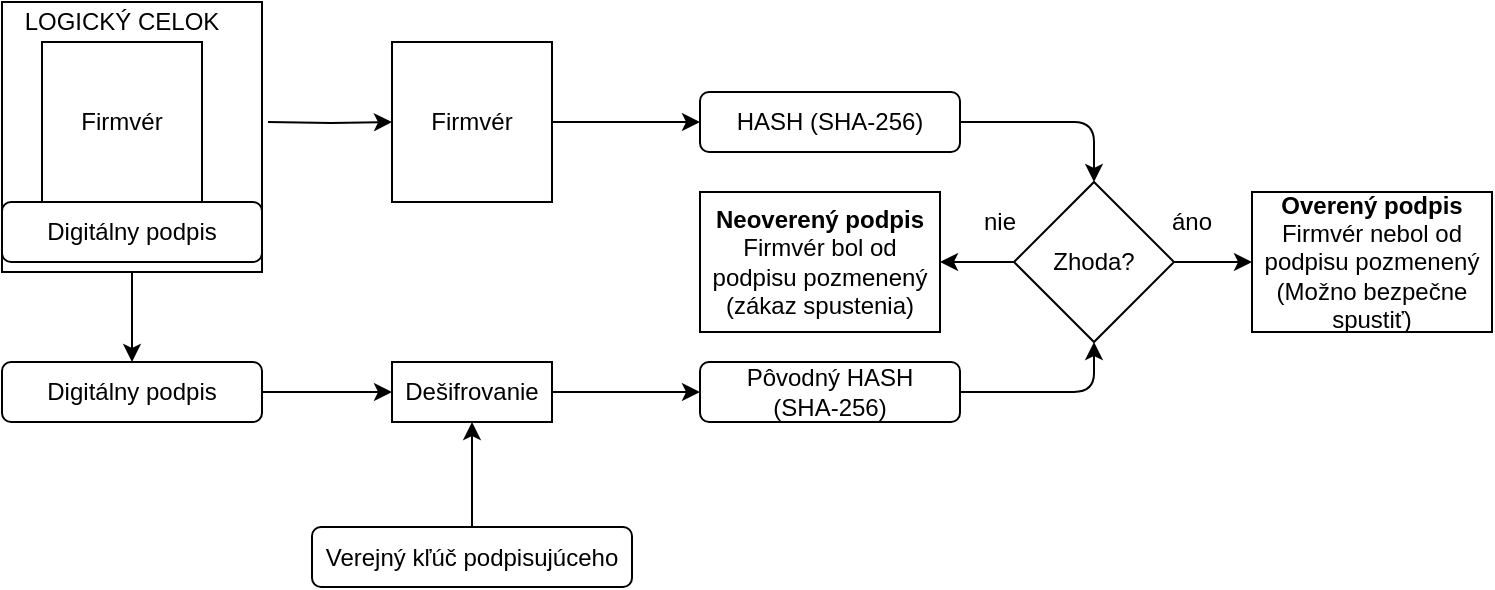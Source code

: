 <mxfile version="14.6.1" type="device"><diagram id="yccmygdlFiEqpJzx5ehj" name="Page-1"><mxGraphModel dx="1102" dy="525" grid="1" gridSize="10" guides="1" tooltips="1" connect="1" arrows="1" fold="1" page="1" pageScale="1" pageWidth="827" pageHeight="1169" math="0" shadow="0"><root><mxCell id="0"/><mxCell id="1" parent="0"/><mxCell id="d63teZUK0hsAOSsfsA5Y-1" value="Digitálny podpis" style="rounded=1;whiteSpace=wrap;html=1;" parent="1" vertex="1"><mxGeometry x="65" y="460" width="130" height="30" as="geometry"/></mxCell><mxCell id="d63teZUK0hsAOSsfsA5Y-2" value="Firmvér" style="whiteSpace=wrap;html=1;aspect=fixed;" parent="1" vertex="1"><mxGeometry x="85" y="380" width="80" height="80" as="geometry"/></mxCell><mxCell id="d63teZUK0hsAOSsfsA5Y-8" value="" style="edgeStyle=orthogonalEdgeStyle;rounded=0;orthogonalLoop=1;jettySize=auto;html=1;" parent="1" source="d63teZUK0hsAOSsfsA5Y-3" target="d63teZUK0hsAOSsfsA5Y-5" edge="1"><mxGeometry relative="1" as="geometry"/></mxCell><mxCell id="d63teZUK0hsAOSsfsA5Y-9" value="" style="edgeStyle=orthogonalEdgeStyle;rounded=0;orthogonalLoop=1;jettySize=auto;html=1;" parent="1" target="d63teZUK0hsAOSsfsA5Y-6" edge="1"><mxGeometry relative="1" as="geometry"><mxPoint x="198" y="420" as="sourcePoint"/></mxGeometry></mxCell><mxCell id="d63teZUK0hsAOSsfsA5Y-3" value="" style="rounded=0;whiteSpace=wrap;html=1;fillColor=none;" parent="1" vertex="1"><mxGeometry x="65" y="360" width="130" height="135" as="geometry"/></mxCell><mxCell id="d63teZUK0hsAOSsfsA5Y-4" value="LOGICKÝ CELOK" style="text;html=1;strokeColor=none;fillColor=none;align=center;verticalAlign=middle;whiteSpace=wrap;rounded=0;" parent="1" vertex="1"><mxGeometry x="75" y="360" width="100" height="20" as="geometry"/></mxCell><mxCell id="d63teZUK0hsAOSsfsA5Y-5" value="Digitálny podpis" style="rounded=1;whiteSpace=wrap;html=1;" parent="1" vertex="1"><mxGeometry x="65" y="540" width="130" height="30" as="geometry"/></mxCell><mxCell id="d63teZUK0hsAOSsfsA5Y-11" value="" style="edgeStyle=orthogonalEdgeStyle;rounded=0;orthogonalLoop=1;jettySize=auto;html=1;" parent="1" source="d63teZUK0hsAOSsfsA5Y-6" target="d63teZUK0hsAOSsfsA5Y-10" edge="1"><mxGeometry relative="1" as="geometry"/></mxCell><mxCell id="d63teZUK0hsAOSsfsA5Y-6" value="Firmvér" style="whiteSpace=wrap;html=1;aspect=fixed;" parent="1" vertex="1"><mxGeometry x="260" y="380" width="80" height="80" as="geometry"/></mxCell><mxCell id="d63teZUK0hsAOSsfsA5Y-10" value="HASH (SHA-256)" style="rounded=1;whiteSpace=wrap;html=1;" parent="1" vertex="1"><mxGeometry x="414" y="405" width="130" height="30" as="geometry"/></mxCell><mxCell id="d63teZUK0hsAOSsfsA5Y-13" value="" style="edgeStyle=orthogonalEdgeStyle;rounded=0;orthogonalLoop=1;jettySize=auto;html=1;" parent="1" source="d63teZUK0hsAOSsfsA5Y-14" target="d63teZUK0hsAOSsfsA5Y-16" edge="1"><mxGeometry relative="1" as="geometry"/></mxCell><mxCell id="d63teZUK0hsAOSsfsA5Y-14" value="Verejný kľúč podpisujúceho" style="rounded=1;whiteSpace=wrap;html=1;" parent="1" vertex="1"><mxGeometry x="220" y="622.5" width="160" height="30" as="geometry"/></mxCell><mxCell id="d63teZUK0hsAOSsfsA5Y-19" value="" style="edgeStyle=orthogonalEdgeStyle;rounded=0;orthogonalLoop=1;jettySize=auto;html=1;" parent="1" source="d63teZUK0hsAOSsfsA5Y-16" target="d63teZUK0hsAOSsfsA5Y-18" edge="1"><mxGeometry relative="1" as="geometry"/></mxCell><mxCell id="d63teZUK0hsAOSsfsA5Y-16" value="Dešifrovanie" style="rounded=0;whiteSpace=wrap;html=1;" parent="1" vertex="1"><mxGeometry x="260" y="540" width="80" height="30" as="geometry"/></mxCell><mxCell id="d63teZUK0hsAOSsfsA5Y-17" value="" style="endArrow=classic;html=1;exitX=1;exitY=0.5;exitDx=0;exitDy=0;entryX=0;entryY=0.5;entryDx=0;entryDy=0;" parent="1" source="d63teZUK0hsAOSsfsA5Y-5" target="d63teZUK0hsAOSsfsA5Y-16" edge="1"><mxGeometry width="50" height="50" relative="1" as="geometry"><mxPoint x="420" y="440" as="sourcePoint"/><mxPoint x="470" y="390" as="targetPoint"/></mxGeometry></mxCell><mxCell id="d63teZUK0hsAOSsfsA5Y-18" value="Pôvodný HASH &lt;br&gt;(SHA-256)" style="rounded=1;whiteSpace=wrap;html=1;" parent="1" vertex="1"><mxGeometry x="414" y="540" width="130" height="30" as="geometry"/></mxCell><mxCell id="d63teZUK0hsAOSsfsA5Y-27" value="" style="edgeStyle=orthogonalEdgeStyle;rounded=0;orthogonalLoop=1;jettySize=auto;html=1;" parent="1" source="d63teZUK0hsAOSsfsA5Y-20" edge="1"><mxGeometry relative="1" as="geometry"><mxPoint x="534" y="490" as="targetPoint"/></mxGeometry></mxCell><mxCell id="d63teZUK0hsAOSsfsA5Y-29" value="" style="edgeStyle=orthogonalEdgeStyle;rounded=0;orthogonalLoop=1;jettySize=auto;html=1;" parent="1" source="d63teZUK0hsAOSsfsA5Y-20" target="d63teZUK0hsAOSsfsA5Y-28" edge="1"><mxGeometry relative="1" as="geometry"/></mxCell><mxCell id="d63teZUK0hsAOSsfsA5Y-20" value="Zhoda?" style="rhombus;whiteSpace=wrap;html=1;" parent="1" vertex="1"><mxGeometry x="571" y="450" width="80" height="80" as="geometry"/></mxCell><mxCell id="d63teZUK0hsAOSsfsA5Y-21" value="" style="endArrow=classic;html=1;exitX=1;exitY=0.5;exitDx=0;exitDy=0;entryX=0.5;entryY=1;entryDx=0;entryDy=0;" parent="1" source="d63teZUK0hsAOSsfsA5Y-18" target="d63teZUK0hsAOSsfsA5Y-20" edge="1"><mxGeometry width="50" height="50" relative="1" as="geometry"><mxPoint x="570" y="440" as="sourcePoint"/><mxPoint x="620" y="390" as="targetPoint"/><Array as="points"><mxPoint x="611" y="555"/></Array></mxGeometry></mxCell><mxCell id="d63teZUK0hsAOSsfsA5Y-22" value="" style="endArrow=classic;html=1;exitX=1;exitY=0.5;exitDx=0;exitDy=0;entryX=0.5;entryY=0;entryDx=0;entryDy=0;" parent="1" source="d63teZUK0hsAOSsfsA5Y-10" target="d63teZUK0hsAOSsfsA5Y-20" edge="1"><mxGeometry width="50" height="50" relative="1" as="geometry"><mxPoint x="570" y="440" as="sourcePoint"/><mxPoint x="620" y="390" as="targetPoint"/><Array as="points"><mxPoint x="611" y="420"/></Array></mxGeometry></mxCell><mxCell id="d63teZUK0hsAOSsfsA5Y-24" value="áno" style="text;html=1;strokeColor=none;fillColor=none;align=center;verticalAlign=middle;whiteSpace=wrap;rounded=0;" parent="1" vertex="1"><mxGeometry x="640" y="460" width="40" height="20" as="geometry"/></mxCell><mxCell id="d63teZUK0hsAOSsfsA5Y-25" value="nie" style="text;html=1;strokeColor=none;fillColor=none;align=center;verticalAlign=middle;whiteSpace=wrap;rounded=0;" parent="1" vertex="1"><mxGeometry x="544" y="460" width="40" height="20" as="geometry"/></mxCell><mxCell id="d63teZUK0hsAOSsfsA5Y-28" value="&lt;b&gt;Overený podpis&lt;/b&gt;&lt;br&gt;Firmvér nebol od podpisu pozmenený&lt;br&gt;(Možno bezpečne spustiť)" style="rounded=0;whiteSpace=wrap;html=1;" parent="1" vertex="1"><mxGeometry x="690" y="455" width="120" height="70" as="geometry"/></mxCell><mxCell id="VSzXOaYv_F5MpWUFTSeo-1" value="&lt;b&gt;Neoverený podpis&lt;/b&gt;&lt;br&gt;Firmvér bol od podpisu pozmenený&lt;br&gt;(zákaz spustenia)" style="rounded=0;whiteSpace=wrap;html=1;" vertex="1" parent="1"><mxGeometry x="414" y="455" width="120" height="70" as="geometry"/></mxCell></root></mxGraphModel></diagram></mxfile>